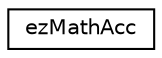 digraph "Graphical Class Hierarchy"
{
 // LATEX_PDF_SIZE
  edge [fontname="Helvetica",fontsize="10",labelfontname="Helvetica",labelfontsize="10"];
  node [fontname="Helvetica",fontsize="10",shape=record];
  rankdir="LR";
  Node0 [label="ezMathAcc",height=0.2,width=0.4,color="black", fillcolor="white", style="filled",URL="$de/de0/structez_math_acc.htm",tooltip=" "];
}
